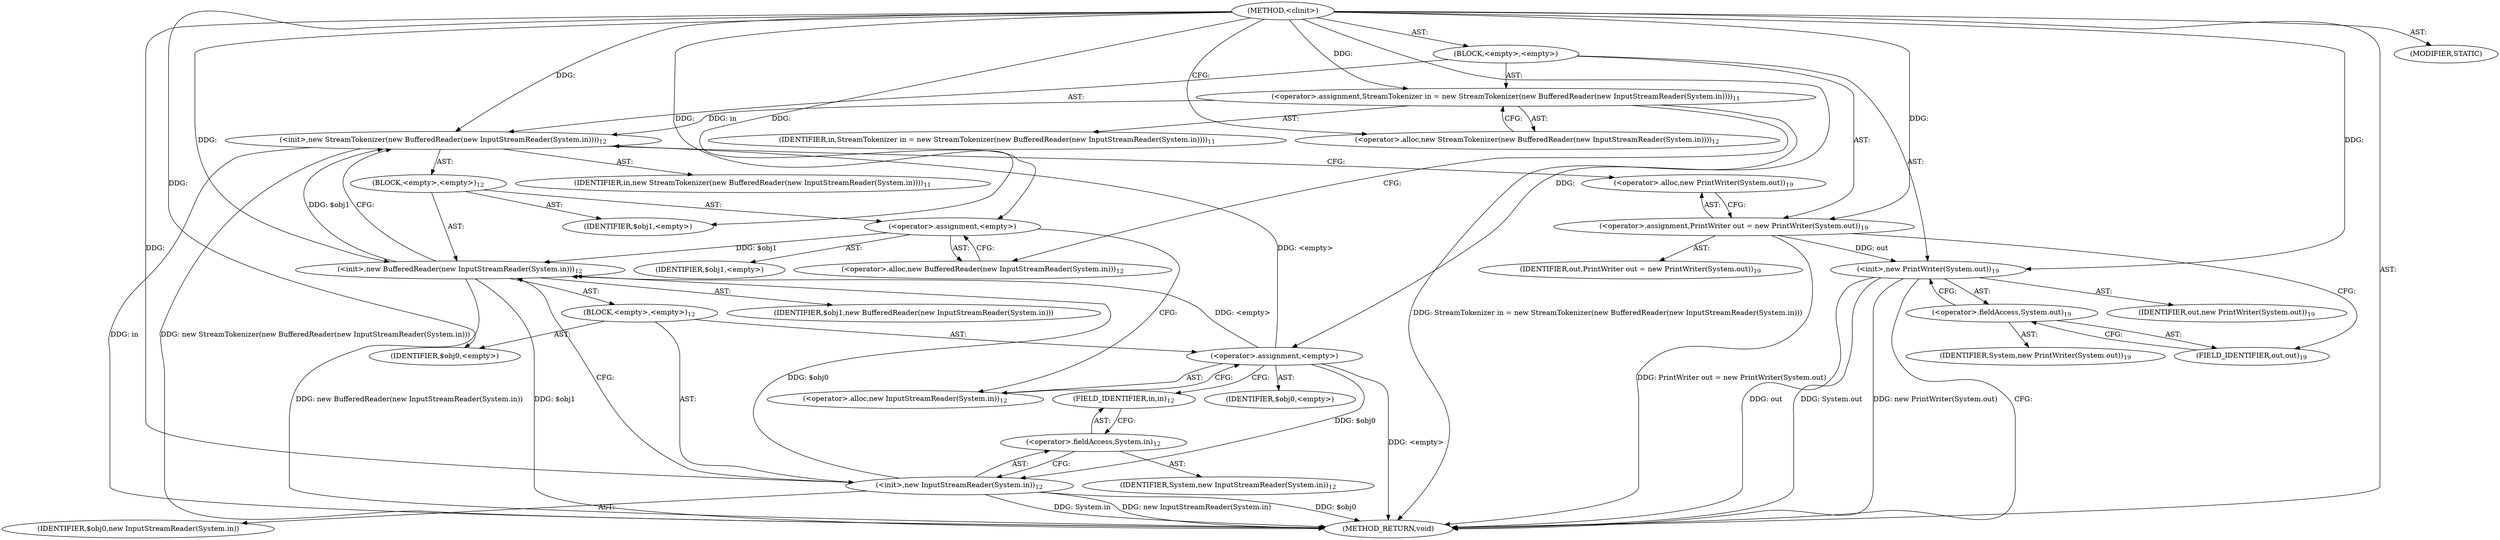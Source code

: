 digraph "&lt;clinit&gt;" {  
"263" [label = <(METHOD,&lt;clinit&gt;)> ]
"264" [label = <(BLOCK,&lt;empty&gt;,&lt;empty&gt;)> ]
"265" [label = <(&lt;operator&gt;.assignment,StreamTokenizer in = new StreamTokenizer(new BufferedReader(new InputStreamReader(System.in))))<SUB>11</SUB>> ]
"266" [label = <(IDENTIFIER,in,StreamTokenizer in = new StreamTokenizer(new BufferedReader(new InputStreamReader(System.in))))<SUB>11</SUB>> ]
"267" [label = <(&lt;operator&gt;.alloc,new StreamTokenizer(new BufferedReader(new InputStreamReader(System.in))))<SUB>12</SUB>> ]
"268" [label = <(&lt;init&gt;,new StreamTokenizer(new BufferedReader(new InputStreamReader(System.in))))<SUB>12</SUB>> ]
"3" [label = <(IDENTIFIER,in,new StreamTokenizer(new BufferedReader(new InputStreamReader(System.in))))<SUB>11</SUB>> ]
"269" [label = <(BLOCK,&lt;empty&gt;,&lt;empty&gt;)<SUB>12</SUB>> ]
"270" [label = <(&lt;operator&gt;.assignment,&lt;empty&gt;)> ]
"271" [label = <(IDENTIFIER,$obj1,&lt;empty&gt;)> ]
"272" [label = <(&lt;operator&gt;.alloc,new BufferedReader(new InputStreamReader(System.in)))<SUB>12</SUB>> ]
"273" [label = <(&lt;init&gt;,new BufferedReader(new InputStreamReader(System.in)))<SUB>12</SUB>> ]
"274" [label = <(IDENTIFIER,$obj1,new BufferedReader(new InputStreamReader(System.in)))> ]
"275" [label = <(BLOCK,&lt;empty&gt;,&lt;empty&gt;)<SUB>12</SUB>> ]
"276" [label = <(&lt;operator&gt;.assignment,&lt;empty&gt;)> ]
"277" [label = <(IDENTIFIER,$obj0,&lt;empty&gt;)> ]
"278" [label = <(&lt;operator&gt;.alloc,new InputStreamReader(System.in))<SUB>12</SUB>> ]
"279" [label = <(&lt;init&gt;,new InputStreamReader(System.in))<SUB>12</SUB>> ]
"280" [label = <(IDENTIFIER,$obj0,new InputStreamReader(System.in))> ]
"281" [label = <(&lt;operator&gt;.fieldAccess,System.in)<SUB>12</SUB>> ]
"282" [label = <(IDENTIFIER,System,new InputStreamReader(System.in))<SUB>12</SUB>> ]
"283" [label = <(FIELD_IDENTIFIER,in,in)<SUB>12</SUB>> ]
"284" [label = <(IDENTIFIER,$obj0,&lt;empty&gt;)> ]
"285" [label = <(IDENTIFIER,$obj1,&lt;empty&gt;)> ]
"286" [label = <(&lt;operator&gt;.assignment,PrintWriter out = new PrintWriter(System.out))<SUB>19</SUB>> ]
"287" [label = <(IDENTIFIER,out,PrintWriter out = new PrintWriter(System.out))<SUB>19</SUB>> ]
"288" [label = <(&lt;operator&gt;.alloc,new PrintWriter(System.out))<SUB>19</SUB>> ]
"289" [label = <(&lt;init&gt;,new PrintWriter(System.out))<SUB>19</SUB>> ]
"5" [label = <(IDENTIFIER,out,new PrintWriter(System.out))<SUB>19</SUB>> ]
"290" [label = <(&lt;operator&gt;.fieldAccess,System.out)<SUB>19</SUB>> ]
"291" [label = <(IDENTIFIER,System,new PrintWriter(System.out))<SUB>19</SUB>> ]
"292" [label = <(FIELD_IDENTIFIER,out,out)<SUB>19</SUB>> ]
"293" [label = <(MODIFIER,STATIC)> ]
"294" [label = <(METHOD_RETURN,void)> ]
  "263" -> "264"  [ label = "AST: "] 
  "263" -> "293"  [ label = "AST: "] 
  "263" -> "294"  [ label = "AST: "] 
  "264" -> "265"  [ label = "AST: "] 
  "264" -> "268"  [ label = "AST: "] 
  "264" -> "286"  [ label = "AST: "] 
  "264" -> "289"  [ label = "AST: "] 
  "265" -> "266"  [ label = "AST: "] 
  "265" -> "267"  [ label = "AST: "] 
  "268" -> "3"  [ label = "AST: "] 
  "268" -> "269"  [ label = "AST: "] 
  "269" -> "270"  [ label = "AST: "] 
  "269" -> "273"  [ label = "AST: "] 
  "269" -> "285"  [ label = "AST: "] 
  "270" -> "271"  [ label = "AST: "] 
  "270" -> "272"  [ label = "AST: "] 
  "273" -> "274"  [ label = "AST: "] 
  "273" -> "275"  [ label = "AST: "] 
  "275" -> "276"  [ label = "AST: "] 
  "275" -> "279"  [ label = "AST: "] 
  "275" -> "284"  [ label = "AST: "] 
  "276" -> "277"  [ label = "AST: "] 
  "276" -> "278"  [ label = "AST: "] 
  "279" -> "280"  [ label = "AST: "] 
  "279" -> "281"  [ label = "AST: "] 
  "281" -> "282"  [ label = "AST: "] 
  "281" -> "283"  [ label = "AST: "] 
  "286" -> "287"  [ label = "AST: "] 
  "286" -> "288"  [ label = "AST: "] 
  "289" -> "5"  [ label = "AST: "] 
  "289" -> "290"  [ label = "AST: "] 
  "290" -> "291"  [ label = "AST: "] 
  "290" -> "292"  [ label = "AST: "] 
  "265" -> "272"  [ label = "CFG: "] 
  "268" -> "288"  [ label = "CFG: "] 
  "286" -> "292"  [ label = "CFG: "] 
  "289" -> "294"  [ label = "CFG: "] 
  "267" -> "265"  [ label = "CFG: "] 
  "288" -> "286"  [ label = "CFG: "] 
  "290" -> "289"  [ label = "CFG: "] 
  "270" -> "278"  [ label = "CFG: "] 
  "273" -> "268"  [ label = "CFG: "] 
  "292" -> "290"  [ label = "CFG: "] 
  "272" -> "270"  [ label = "CFG: "] 
  "276" -> "283"  [ label = "CFG: "] 
  "279" -> "273"  [ label = "CFG: "] 
  "278" -> "276"  [ label = "CFG: "] 
  "281" -> "279"  [ label = "CFG: "] 
  "283" -> "281"  [ label = "CFG: "] 
  "263" -> "267"  [ label = "CFG: "] 
  "265" -> "294"  [ label = "DDG: StreamTokenizer in = new StreamTokenizer(new BufferedReader(new InputStreamReader(System.in)))"] 
  "268" -> "294"  [ label = "DDG: in"] 
  "273" -> "294"  [ label = "DDG: $obj1"] 
  "276" -> "294"  [ label = "DDG: &lt;empty&gt;"] 
  "279" -> "294"  [ label = "DDG: $obj0"] 
  "279" -> "294"  [ label = "DDG: System.in"] 
  "279" -> "294"  [ label = "DDG: new InputStreamReader(System.in)"] 
  "273" -> "294"  [ label = "DDG: new BufferedReader(new InputStreamReader(System.in))"] 
  "268" -> "294"  [ label = "DDG: new StreamTokenizer(new BufferedReader(new InputStreamReader(System.in)))"] 
  "286" -> "294"  [ label = "DDG: PrintWriter out = new PrintWriter(System.out)"] 
  "289" -> "294"  [ label = "DDG: out"] 
  "289" -> "294"  [ label = "DDG: System.out"] 
  "289" -> "294"  [ label = "DDG: new PrintWriter(System.out)"] 
  "263" -> "265"  [ label = "DDG: "] 
  "263" -> "286"  [ label = "DDG: "] 
  "265" -> "268"  [ label = "DDG: in"] 
  "263" -> "268"  [ label = "DDG: "] 
  "276" -> "268"  [ label = "DDG: &lt;empty&gt;"] 
  "273" -> "268"  [ label = "DDG: $obj1"] 
  "286" -> "289"  [ label = "DDG: out"] 
  "263" -> "289"  [ label = "DDG: "] 
  "263" -> "270"  [ label = "DDG: "] 
  "263" -> "285"  [ label = "DDG: "] 
  "270" -> "273"  [ label = "DDG: $obj1"] 
  "263" -> "273"  [ label = "DDG: "] 
  "276" -> "273"  [ label = "DDG: &lt;empty&gt;"] 
  "279" -> "273"  [ label = "DDG: $obj0"] 
  "263" -> "276"  [ label = "DDG: "] 
  "263" -> "284"  [ label = "DDG: "] 
  "276" -> "279"  [ label = "DDG: $obj0"] 
  "263" -> "279"  [ label = "DDG: "] 
}
